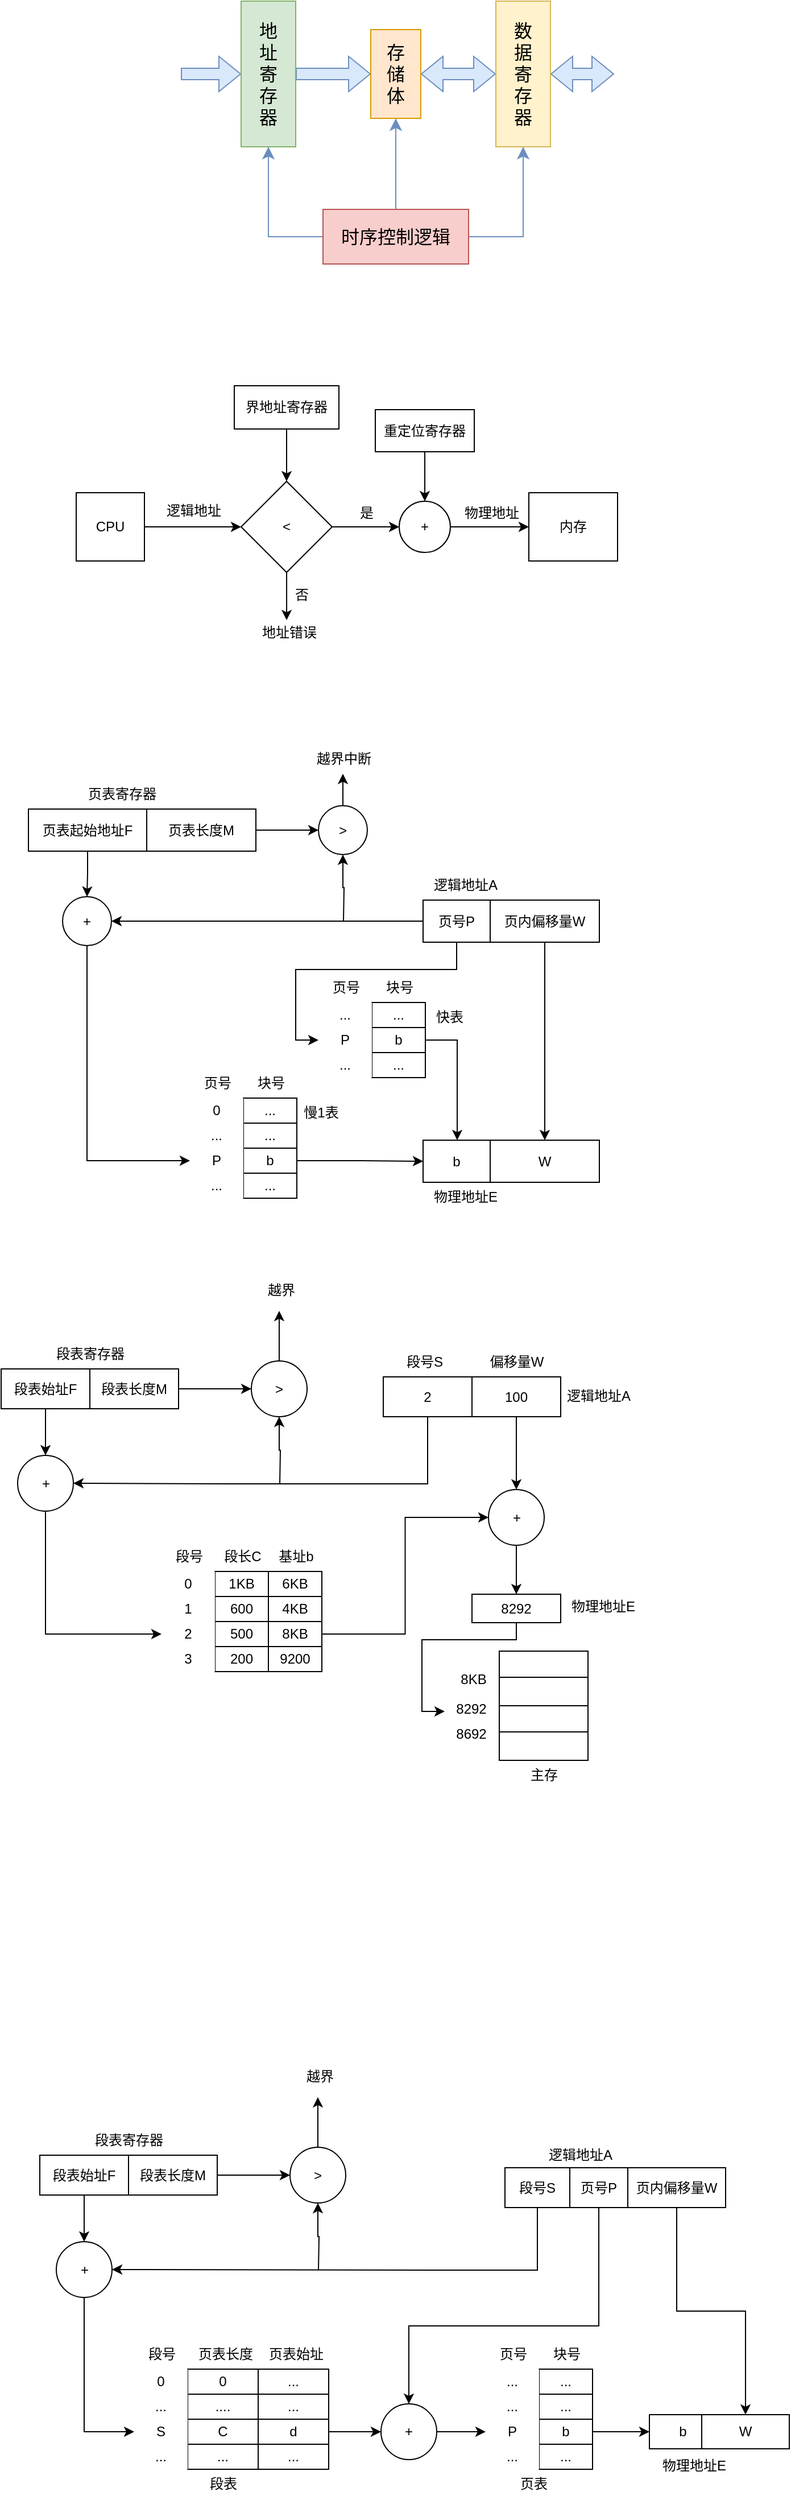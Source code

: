 <mxfile version="20.8.22" type="github">
  <diagram name="Page-1" id="_SWuK8s0p5_UGVfFd3VV">
    <mxGraphModel dx="2177" dy="1195" grid="0" gridSize="10" guides="1" tooltips="1" connect="1" arrows="1" fold="1" page="0" pageScale="1" pageWidth="850" pageHeight="1100" math="0" shadow="0">
      <root>
        <mxCell id="0" />
        <mxCell id="1" parent="0" />
        <mxCell id="7C2moZ2AQRQRGgK9pVOp-9" style="edgeStyle=none;curved=1;rounded=0;orthogonalLoop=1;jettySize=auto;html=1;entryX=0;entryY=0.5;entryDx=0;entryDy=0;fontSize=12;shape=flexArrow;fillColor=#dae8fc;strokeColor=#6c8ebf;" parent="1" source="7C2moZ2AQRQRGgK9pVOp-1" target="7C2moZ2AQRQRGgK9pVOp-2" edge="1">
          <mxGeometry relative="1" as="geometry" />
        </mxCell>
        <mxCell id="7C2moZ2AQRQRGgK9pVOp-12" style="edgeStyle=none;curved=1;rounded=0;orthogonalLoop=1;jettySize=auto;html=1;fontSize=12;startArrow=classic;startFill=1;endArrow=none;endFill=0;shape=flexArrow;fillColor=#dae8fc;strokeColor=#6c8ebf;" parent="1" source="7C2moZ2AQRQRGgK9pVOp-1" edge="1">
          <mxGeometry relative="1" as="geometry">
            <mxPoint x="-360" y="-297" as="targetPoint" />
          </mxGeometry>
        </mxCell>
        <mxCell id="7C2moZ2AQRQRGgK9pVOp-1" value="地&lt;br&gt;址&lt;br&gt;寄&lt;br&gt;存&lt;br&gt;器" style="rounded=0;whiteSpace=wrap;html=1;fontSize=16;labelPosition=center;verticalLabelPosition=middle;align=center;verticalAlign=middle;horizontal=1;fillColor=#d5e8d4;strokeColor=#82b366;" parent="1" vertex="1">
          <mxGeometry x="-307" y="-361" width="48" height="128" as="geometry" />
        </mxCell>
        <mxCell id="7C2moZ2AQRQRGgK9pVOp-10" style="edgeStyle=none;curved=1;rounded=0;orthogonalLoop=1;jettySize=auto;html=1;entryX=0;entryY=0.5;entryDx=0;entryDy=0;fontSize=12;shape=flexArrow;startArrow=block;fillColor=#dae8fc;strokeColor=#6c8ebf;" parent="1" source="7C2moZ2AQRQRGgK9pVOp-2" target="7C2moZ2AQRQRGgK9pVOp-4" edge="1">
          <mxGeometry relative="1" as="geometry" />
        </mxCell>
        <mxCell id="7C2moZ2AQRQRGgK9pVOp-2" value="存&lt;br&gt;储&lt;br&gt;体" style="whiteSpace=wrap;html=1;fontSize=16;fillColor=#ffe6cc;strokeColor=#d79b00;" parent="1" vertex="1">
          <mxGeometry x="-193" y="-336" width="44" height="78" as="geometry" />
        </mxCell>
        <mxCell id="7C2moZ2AQRQRGgK9pVOp-11" style="edgeStyle=none;curved=1;rounded=0;orthogonalLoop=1;jettySize=auto;html=1;fontSize=12;shape=flexArrow;startArrow=block;fillColor=#dae8fc;strokeColor=#6c8ebf;" parent="1" source="7C2moZ2AQRQRGgK9pVOp-4" edge="1">
          <mxGeometry relative="1" as="geometry">
            <mxPoint x="21" y="-297" as="targetPoint" />
          </mxGeometry>
        </mxCell>
        <mxCell id="7C2moZ2AQRQRGgK9pVOp-4" value="数&lt;br&gt;据&lt;br&gt;寄&lt;br&gt;存&lt;br&gt;器" style="rounded=0;whiteSpace=wrap;html=1;fontSize=16;labelPosition=center;verticalLabelPosition=middle;align=center;verticalAlign=middle;horizontal=1;fillColor=#fff2cc;strokeColor=#d6b656;" parent="1" vertex="1">
          <mxGeometry x="-83" y="-361" width="48" height="128" as="geometry" />
        </mxCell>
        <mxCell id="7C2moZ2AQRQRGgK9pVOp-6" style="edgeStyle=none;curved=1;rounded=0;orthogonalLoop=1;jettySize=auto;html=1;entryX=0.5;entryY=1;entryDx=0;entryDy=0;fontSize=12;startSize=8;endSize=8;fillColor=#dae8fc;strokeColor=#6c8ebf;" parent="1" source="7C2moZ2AQRQRGgK9pVOp-5" target="7C2moZ2AQRQRGgK9pVOp-2" edge="1">
          <mxGeometry relative="1" as="geometry" />
        </mxCell>
        <mxCell id="7C2moZ2AQRQRGgK9pVOp-7" style="edgeStyle=orthogonalEdgeStyle;rounded=0;orthogonalLoop=1;jettySize=auto;html=1;entryX=0.5;entryY=1;entryDx=0;entryDy=0;fontSize=12;startSize=8;endSize=8;fillColor=#dae8fc;strokeColor=#6c8ebf;" parent="1" source="7C2moZ2AQRQRGgK9pVOp-5" target="7C2moZ2AQRQRGgK9pVOp-1" edge="1">
          <mxGeometry relative="1" as="geometry" />
        </mxCell>
        <mxCell id="7C2moZ2AQRQRGgK9pVOp-8" style="edgeStyle=orthogonalEdgeStyle;rounded=0;orthogonalLoop=1;jettySize=auto;html=1;entryX=0.5;entryY=1;entryDx=0;entryDy=0;fontSize=12;startSize=8;endSize=8;fillColor=#dae8fc;strokeColor=#6c8ebf;" parent="1" source="7C2moZ2AQRQRGgK9pVOp-5" target="7C2moZ2AQRQRGgK9pVOp-4" edge="1">
          <mxGeometry relative="1" as="geometry" />
        </mxCell>
        <mxCell id="7C2moZ2AQRQRGgK9pVOp-5" value="时序控制逻辑" style="rounded=0;whiteSpace=wrap;html=1;fontSize=16;labelPosition=center;verticalLabelPosition=middle;align=center;verticalAlign=middle;horizontal=1;direction=south;fillColor=#f8cecc;strokeColor=#b85450;" parent="1" vertex="1">
          <mxGeometry x="-235" y="-178" width="128" height="48" as="geometry" />
        </mxCell>
        <mxCell id="0IixsMasFr1ZADonXlOX-12" style="edgeStyle=orthogonalEdgeStyle;rounded=0;orthogonalLoop=1;jettySize=auto;html=1;entryX=0;entryY=0.5;entryDx=0;entryDy=0;" parent="1" source="0IixsMasFr1ZADonXlOX-1" target="0IixsMasFr1ZADonXlOX-2" edge="1">
          <mxGeometry relative="1" as="geometry" />
        </mxCell>
        <mxCell id="0IixsMasFr1ZADonXlOX-1" value="CPU" style="rounded=0;whiteSpace=wrap;html=1;" parent="1" vertex="1">
          <mxGeometry x="-452" y="71" width="60" height="60" as="geometry" />
        </mxCell>
        <mxCell id="0IixsMasFr1ZADonXlOX-13" style="edgeStyle=orthogonalEdgeStyle;rounded=0;orthogonalLoop=1;jettySize=auto;html=1;entryX=0;entryY=0.5;entryDx=0;entryDy=0;" parent="1" source="0IixsMasFr1ZADonXlOX-2" target="0IixsMasFr1ZADonXlOX-3" edge="1">
          <mxGeometry relative="1" as="geometry" />
        </mxCell>
        <mxCell id="0IixsMasFr1ZADonXlOX-16" style="edgeStyle=orthogonalEdgeStyle;rounded=0;orthogonalLoop=1;jettySize=auto;html=1;entryX=0.47;entryY=0.077;entryDx=0;entryDy=0;entryPerimeter=0;" parent="1" source="0IixsMasFr1ZADonXlOX-2" target="0IixsMasFr1ZADonXlOX-11" edge="1">
          <mxGeometry relative="1" as="geometry" />
        </mxCell>
        <mxCell id="0IixsMasFr1ZADonXlOX-2" value="&amp;lt;" style="rhombus;whiteSpace=wrap;html=1;" parent="1" vertex="1">
          <mxGeometry x="-307" y="61" width="80" height="80" as="geometry" />
        </mxCell>
        <mxCell id="0IixsMasFr1ZADonXlOX-15" style="edgeStyle=orthogonalEdgeStyle;rounded=0;orthogonalLoop=1;jettySize=auto;html=1;" parent="1" source="0IixsMasFr1ZADonXlOX-3" target="0IixsMasFr1ZADonXlOX-4" edge="1">
          <mxGeometry relative="1" as="geometry" />
        </mxCell>
        <mxCell id="0IixsMasFr1ZADonXlOX-3" value="+" style="ellipse;whiteSpace=wrap;html=1;aspect=fixed;" parent="1" vertex="1">
          <mxGeometry x="-168" y="78.5" width="45" height="45" as="geometry" />
        </mxCell>
        <mxCell id="0IixsMasFr1ZADonXlOX-4" value="内存" style="rounded=0;whiteSpace=wrap;html=1;" parent="1" vertex="1">
          <mxGeometry x="-54" y="71" width="78" height="60" as="geometry" />
        </mxCell>
        <mxCell id="0IixsMasFr1ZADonXlOX-17" style="edgeStyle=orthogonalEdgeStyle;rounded=0;orthogonalLoop=1;jettySize=auto;html=1;entryX=0.5;entryY=0;entryDx=0;entryDy=0;" parent="1" source="0IixsMasFr1ZADonXlOX-5" target="0IixsMasFr1ZADonXlOX-2" edge="1">
          <mxGeometry relative="1" as="geometry" />
        </mxCell>
        <mxCell id="0IixsMasFr1ZADonXlOX-5" value="界地址寄存器" style="rounded=0;whiteSpace=wrap;html=1;" parent="1" vertex="1">
          <mxGeometry x="-313" y="-23" width="92" height="38" as="geometry" />
        </mxCell>
        <mxCell id="0IixsMasFr1ZADonXlOX-18" style="edgeStyle=orthogonalEdgeStyle;rounded=0;orthogonalLoop=1;jettySize=auto;html=1;entryX=0.5;entryY=0;entryDx=0;entryDy=0;" parent="1" source="0IixsMasFr1ZADonXlOX-6" target="0IixsMasFr1ZADonXlOX-3" edge="1">
          <mxGeometry relative="1" as="geometry" />
        </mxCell>
        <mxCell id="0IixsMasFr1ZADonXlOX-6" value="重定位寄存器" style="rounded=0;whiteSpace=wrap;html=1;" parent="1" vertex="1">
          <mxGeometry x="-189" y="-2" width="87" height="37" as="geometry" />
        </mxCell>
        <mxCell id="0IixsMasFr1ZADonXlOX-7" value="逻辑地址" style="text;html=1;align=center;verticalAlign=middle;resizable=0;points=[];autosize=1;strokeColor=none;fillColor=none;" parent="1" vertex="1">
          <mxGeometry x="-382" y="74" width="66" height="26" as="geometry" />
        </mxCell>
        <mxCell id="0IixsMasFr1ZADonXlOX-8" value="是" style="text;html=1;align=center;verticalAlign=middle;resizable=0;points=[];autosize=1;strokeColor=none;fillColor=none;" parent="1" vertex="1">
          <mxGeometry x="-212" y="76" width="30" height="26" as="geometry" />
        </mxCell>
        <mxCell id="0IixsMasFr1ZADonXlOX-9" value="物理地址" style="text;html=1;align=center;verticalAlign=middle;resizable=0;points=[];autosize=1;strokeColor=none;fillColor=none;" parent="1" vertex="1">
          <mxGeometry x="-120" y="76" width="66" height="26" as="geometry" />
        </mxCell>
        <mxCell id="0IixsMasFr1ZADonXlOX-10" value="否" style="text;html=1;align=center;verticalAlign=middle;resizable=0;points=[];autosize=1;strokeColor=none;fillColor=none;" parent="1" vertex="1">
          <mxGeometry x="-269" y="148" width="30" height="26" as="geometry" />
        </mxCell>
        <mxCell id="0IixsMasFr1ZADonXlOX-11" value="地址错误" style="text;html=1;align=center;verticalAlign=middle;resizable=0;points=[];autosize=1;strokeColor=none;fillColor=none;" parent="1" vertex="1">
          <mxGeometry x="-298" y="181" width="66" height="26" as="geometry" />
        </mxCell>
        <mxCell id="nhpWWC0AXzQ9nDcgwidZ-31" style="edgeStyle=orthogonalEdgeStyle;rounded=0;orthogonalLoop=1;jettySize=auto;html=1;entryX=1;entryY=0.5;entryDx=0;entryDy=0;" parent="1" source="nhpWWC0AXzQ9nDcgwidZ-1" target="nhpWWC0AXzQ9nDcgwidZ-29" edge="1">
          <mxGeometry relative="1" as="geometry" />
        </mxCell>
        <mxCell id="nhpWWC0AXzQ9nDcgwidZ-53" style="edgeStyle=orthogonalEdgeStyle;rounded=0;orthogonalLoop=1;jettySize=auto;html=1;entryX=0;entryY=0.5;entryDx=0;entryDy=0;startArrow=none;startFill=0;endArrow=classic;endFill=1;" parent="1" source="nhpWWC0AXzQ9nDcgwidZ-1" target="nhpWWC0AXzQ9nDcgwidZ-47" edge="1">
          <mxGeometry relative="1" as="geometry">
            <Array as="points">
              <mxPoint x="-117" y="490" />
              <mxPoint x="-259" y="490" />
              <mxPoint x="-259" y="552" />
            </Array>
          </mxGeometry>
        </mxCell>
        <mxCell id="nhpWWC0AXzQ9nDcgwidZ-1" value="页号P" style="rounded=0;whiteSpace=wrap;html=1;" parent="1" vertex="1">
          <mxGeometry x="-147" y="429" width="59" height="37" as="geometry" />
        </mxCell>
        <mxCell id="nhpWWC0AXzQ9nDcgwidZ-13" style="edgeStyle=orthogonalEdgeStyle;rounded=0;orthogonalLoop=1;jettySize=auto;html=1;" parent="1" source="nhpWWC0AXzQ9nDcgwidZ-2" target="nhpWWC0AXzQ9nDcgwidZ-11" edge="1">
          <mxGeometry relative="1" as="geometry" />
        </mxCell>
        <mxCell id="nhpWWC0AXzQ9nDcgwidZ-2" value="页内偏移量W" style="rounded=0;whiteSpace=wrap;html=1;" parent="1" vertex="1">
          <mxGeometry x="-88" y="429" width="96" height="37" as="geometry" />
        </mxCell>
        <mxCell id="nhpWWC0AXzQ9nDcgwidZ-3" value="逻辑地址A" style="text;html=1;align=center;verticalAlign=middle;resizable=0;points=[];autosize=1;strokeColor=none;fillColor=none;" parent="1" vertex="1">
          <mxGeometry x="-147" y="403" width="74" height="26" as="geometry" />
        </mxCell>
        <mxCell id="nhpWWC0AXzQ9nDcgwidZ-10" value="b" style="rounded=0;whiteSpace=wrap;html=1;" parent="1" vertex="1">
          <mxGeometry x="-147" y="640" width="59" height="37" as="geometry" />
        </mxCell>
        <mxCell id="nhpWWC0AXzQ9nDcgwidZ-11" value="W" style="rounded=0;whiteSpace=wrap;html=1;" parent="1" vertex="1">
          <mxGeometry x="-88" y="640" width="96" height="37" as="geometry" />
        </mxCell>
        <mxCell id="nhpWWC0AXzQ9nDcgwidZ-12" value="物理地址E" style="text;html=1;align=center;verticalAlign=middle;resizable=0;points=[];autosize=1;strokeColor=none;fillColor=none;" parent="1" vertex="1">
          <mxGeometry x="-147" y="677" width="74" height="26" as="geometry" />
        </mxCell>
        <mxCell id="nhpWWC0AXzQ9nDcgwidZ-26" value="" style="group" parent="1" vertex="1" connectable="0">
          <mxGeometry x="-352" y="577" width="136" height="114" as="geometry" />
        </mxCell>
        <mxCell id="nhpWWC0AXzQ9nDcgwidZ-14" value="..." style="whiteSpace=wrap;html=1;" parent="nhpWWC0AXzQ9nDcgwidZ-26" vertex="1">
          <mxGeometry x="47" y="26" width="47" height="22" as="geometry" />
        </mxCell>
        <mxCell id="nhpWWC0AXzQ9nDcgwidZ-15" value="..." style="whiteSpace=wrap;html=1;" parent="nhpWWC0AXzQ9nDcgwidZ-26" vertex="1">
          <mxGeometry x="47" y="48" width="47" height="22" as="geometry" />
        </mxCell>
        <mxCell id="nhpWWC0AXzQ9nDcgwidZ-16" value="b&lt;br&gt;" style="whiteSpace=wrap;html=1;" parent="nhpWWC0AXzQ9nDcgwidZ-26" vertex="1">
          <mxGeometry x="47" y="70" width="47" height="22" as="geometry" />
        </mxCell>
        <mxCell id="nhpWWC0AXzQ9nDcgwidZ-17" value="..." style="whiteSpace=wrap;html=1;" parent="nhpWWC0AXzQ9nDcgwidZ-26" vertex="1">
          <mxGeometry x="47" y="92" width="47" height="22" as="geometry" />
        </mxCell>
        <mxCell id="nhpWWC0AXzQ9nDcgwidZ-18" value="0" style="whiteSpace=wrap;html=1;fillColor=default;strokeColor=none;" parent="nhpWWC0AXzQ9nDcgwidZ-26" vertex="1">
          <mxGeometry y="26" width="47" height="22" as="geometry" />
        </mxCell>
        <mxCell id="nhpWWC0AXzQ9nDcgwidZ-19" value="..." style="whiteSpace=wrap;html=1;fillColor=default;strokeColor=none;" parent="nhpWWC0AXzQ9nDcgwidZ-26" vertex="1">
          <mxGeometry y="48" width="47" height="22" as="geometry" />
        </mxCell>
        <mxCell id="nhpWWC0AXzQ9nDcgwidZ-20" value="P&lt;br&gt;" style="whiteSpace=wrap;html=1;fillColor=default;strokeColor=none;" parent="nhpWWC0AXzQ9nDcgwidZ-26" vertex="1">
          <mxGeometry y="70" width="47" height="22" as="geometry" />
        </mxCell>
        <mxCell id="nhpWWC0AXzQ9nDcgwidZ-21" value="..." style="whiteSpace=wrap;html=1;fillColor=default;strokeColor=none;" parent="nhpWWC0AXzQ9nDcgwidZ-26" vertex="1">
          <mxGeometry y="92" width="47" height="22" as="geometry" />
        </mxCell>
        <mxCell id="nhpWWC0AXzQ9nDcgwidZ-22" value="页号" style="text;html=1;align=center;verticalAlign=middle;resizable=0;points=[];autosize=1;strokeColor=none;fillColor=none;" parent="nhpWWC0AXzQ9nDcgwidZ-26" vertex="1">
          <mxGeometry x="2.5" width="42" height="26" as="geometry" />
        </mxCell>
        <mxCell id="nhpWWC0AXzQ9nDcgwidZ-23" value="块号" style="text;html=1;align=center;verticalAlign=middle;resizable=0;points=[];autosize=1;strokeColor=none;fillColor=none;" parent="nhpWWC0AXzQ9nDcgwidZ-26" vertex="1">
          <mxGeometry x="49.5" width="42" height="26" as="geometry" />
        </mxCell>
        <mxCell id="nhpWWC0AXzQ9nDcgwidZ-24" value="慢1表" style="text;html=1;align=center;verticalAlign=middle;resizable=0;points=[];autosize=1;strokeColor=none;fillColor=none;" parent="nhpWWC0AXzQ9nDcgwidZ-26" vertex="1">
          <mxGeometry x="94" y="26" width="42" height="26" as="geometry" />
        </mxCell>
        <mxCell id="nhpWWC0AXzQ9nDcgwidZ-27" style="edgeStyle=orthogonalEdgeStyle;rounded=0;orthogonalLoop=1;jettySize=auto;html=1;entryX=0;entryY=0.5;entryDx=0;entryDy=0;" parent="1" source="nhpWWC0AXzQ9nDcgwidZ-16" target="nhpWWC0AXzQ9nDcgwidZ-10" edge="1">
          <mxGeometry relative="1" as="geometry" />
        </mxCell>
        <mxCell id="nhpWWC0AXzQ9nDcgwidZ-36" style="edgeStyle=orthogonalEdgeStyle;rounded=0;orthogonalLoop=1;jettySize=auto;html=1;entryX=0;entryY=0.5;entryDx=0;entryDy=0;" parent="1" source="nhpWWC0AXzQ9nDcgwidZ-29" target="nhpWWC0AXzQ9nDcgwidZ-20" edge="1">
          <mxGeometry relative="1" as="geometry">
            <Array as="points">
              <mxPoint x="-442" y="658" />
            </Array>
          </mxGeometry>
        </mxCell>
        <mxCell id="nhpWWC0AXzQ9nDcgwidZ-29" value="+" style="ellipse;whiteSpace=wrap;html=1;aspect=fixed;fillColor=default;" parent="1" vertex="1">
          <mxGeometry x="-464" y="426" width="43" height="43" as="geometry" />
        </mxCell>
        <mxCell id="nhpWWC0AXzQ9nDcgwidZ-38" style="edgeStyle=orthogonalEdgeStyle;rounded=0;orthogonalLoop=1;jettySize=auto;html=1;" parent="1" source="nhpWWC0AXzQ9nDcgwidZ-30" target="nhpWWC0AXzQ9nDcgwidZ-37" edge="1">
          <mxGeometry relative="1" as="geometry" />
        </mxCell>
        <mxCell id="nhpWWC0AXzQ9nDcgwidZ-39" style="edgeStyle=orthogonalEdgeStyle;rounded=0;orthogonalLoop=1;jettySize=auto;html=1;startArrow=classic;startFill=1;endArrow=none;endFill=0;" parent="1" source="nhpWWC0AXzQ9nDcgwidZ-30" edge="1">
          <mxGeometry relative="1" as="geometry">
            <mxPoint x="-217" y="447" as="targetPoint" />
          </mxGeometry>
        </mxCell>
        <mxCell id="nhpWWC0AXzQ9nDcgwidZ-30" value="&amp;gt;" style="ellipse;whiteSpace=wrap;html=1;aspect=fixed;fillColor=default;" parent="1" vertex="1">
          <mxGeometry x="-239" y="346" width="43" height="43" as="geometry" />
        </mxCell>
        <mxCell id="nhpWWC0AXzQ9nDcgwidZ-32" value="" style="group" parent="1" vertex="1" connectable="0">
          <mxGeometry x="-494" y="323" width="200" height="63" as="geometry" />
        </mxCell>
        <mxCell id="nhpWWC0AXzQ9nDcgwidZ-7" value="页表起始地址F" style="rounded=0;whiteSpace=wrap;html=1;" parent="nhpWWC0AXzQ9nDcgwidZ-32" vertex="1">
          <mxGeometry y="26" width="104" height="37" as="geometry" />
        </mxCell>
        <mxCell id="nhpWWC0AXzQ9nDcgwidZ-8" value="页表长度M" style="rounded=0;whiteSpace=wrap;html=1;" parent="nhpWWC0AXzQ9nDcgwidZ-32" vertex="1">
          <mxGeometry x="104" y="26" width="96" height="37" as="geometry" />
        </mxCell>
        <mxCell id="nhpWWC0AXzQ9nDcgwidZ-9" value="页表寄存器" style="text;html=1;align=center;verticalAlign=middle;resizable=0;points=[];autosize=1;strokeColor=none;fillColor=none;" parent="nhpWWC0AXzQ9nDcgwidZ-32" vertex="1">
          <mxGeometry x="43" width="78" height="26" as="geometry" />
        </mxCell>
        <mxCell id="nhpWWC0AXzQ9nDcgwidZ-33" style="edgeStyle=orthogonalEdgeStyle;rounded=0;orthogonalLoop=1;jettySize=auto;html=1;entryX=0.5;entryY=0;entryDx=0;entryDy=0;" parent="1" source="nhpWWC0AXzQ9nDcgwidZ-7" target="nhpWWC0AXzQ9nDcgwidZ-29" edge="1">
          <mxGeometry relative="1" as="geometry" />
        </mxCell>
        <mxCell id="nhpWWC0AXzQ9nDcgwidZ-35" style="edgeStyle=orthogonalEdgeStyle;rounded=0;orthogonalLoop=1;jettySize=auto;html=1;entryX=0;entryY=0.5;entryDx=0;entryDy=0;" parent="1" source="nhpWWC0AXzQ9nDcgwidZ-8" target="nhpWWC0AXzQ9nDcgwidZ-30" edge="1">
          <mxGeometry relative="1" as="geometry" />
        </mxCell>
        <mxCell id="nhpWWC0AXzQ9nDcgwidZ-37" value="越界中断" style="text;html=1;align=center;verticalAlign=middle;resizable=0;points=[];autosize=1;strokeColor=none;fillColor=none;" parent="1" vertex="1">
          <mxGeometry x="-250.5" y="292" width="66" height="26" as="geometry" />
        </mxCell>
        <mxCell id="nhpWWC0AXzQ9nDcgwidZ-52" value="" style="group" parent="1" vertex="1" connectable="0">
          <mxGeometry x="-239" y="493" width="136" height="92" as="geometry" />
        </mxCell>
        <mxCell id="nhpWWC0AXzQ9nDcgwidZ-41" value="..." style="whiteSpace=wrap;html=1;container=0;" parent="nhpWWC0AXzQ9nDcgwidZ-52" vertex="1">
          <mxGeometry x="47" y="26" width="47" height="22" as="geometry" />
        </mxCell>
        <mxCell id="nhpWWC0AXzQ9nDcgwidZ-43" value="b&lt;br&gt;" style="whiteSpace=wrap;html=1;container=0;" parent="nhpWWC0AXzQ9nDcgwidZ-52" vertex="1">
          <mxGeometry x="47" y="48" width="47" height="22" as="geometry" />
        </mxCell>
        <mxCell id="nhpWWC0AXzQ9nDcgwidZ-44" value="..." style="whiteSpace=wrap;html=1;container=0;" parent="nhpWWC0AXzQ9nDcgwidZ-52" vertex="1">
          <mxGeometry x="47" y="70" width="47" height="22" as="geometry" />
        </mxCell>
        <mxCell id="nhpWWC0AXzQ9nDcgwidZ-45" value="..." style="whiteSpace=wrap;html=1;fillColor=default;strokeColor=none;container=0;" parent="nhpWWC0AXzQ9nDcgwidZ-52" vertex="1">
          <mxGeometry y="26" width="47" height="22" as="geometry" />
        </mxCell>
        <mxCell id="nhpWWC0AXzQ9nDcgwidZ-47" value="P&lt;br&gt;" style="whiteSpace=wrap;html=1;fillColor=default;strokeColor=none;container=0;" parent="nhpWWC0AXzQ9nDcgwidZ-52" vertex="1">
          <mxGeometry y="48" width="47" height="22" as="geometry" />
        </mxCell>
        <mxCell id="nhpWWC0AXzQ9nDcgwidZ-48" value="..." style="whiteSpace=wrap;html=1;fillColor=default;strokeColor=none;container=0;" parent="nhpWWC0AXzQ9nDcgwidZ-52" vertex="1">
          <mxGeometry y="70" width="47" height="22" as="geometry" />
        </mxCell>
        <mxCell id="nhpWWC0AXzQ9nDcgwidZ-49" value="页号" style="text;html=1;align=center;verticalAlign=middle;resizable=0;points=[];autosize=1;strokeColor=none;fillColor=none;container=0;" parent="nhpWWC0AXzQ9nDcgwidZ-52" vertex="1">
          <mxGeometry x="2.5" width="42" height="26" as="geometry" />
        </mxCell>
        <mxCell id="nhpWWC0AXzQ9nDcgwidZ-50" value="块号" style="text;html=1;align=center;verticalAlign=middle;resizable=0;points=[];autosize=1;strokeColor=none;fillColor=none;container=0;" parent="nhpWWC0AXzQ9nDcgwidZ-52" vertex="1">
          <mxGeometry x="49.5" width="42" height="26" as="geometry" />
        </mxCell>
        <mxCell id="nhpWWC0AXzQ9nDcgwidZ-51" value="快表" style="text;html=1;align=center;verticalAlign=middle;resizable=0;points=[];autosize=1;strokeColor=none;fillColor=none;container=0;" parent="nhpWWC0AXzQ9nDcgwidZ-52" vertex="1">
          <mxGeometry x="94" y="26" width="42" height="26" as="geometry" />
        </mxCell>
        <mxCell id="nhpWWC0AXzQ9nDcgwidZ-54" style="edgeStyle=orthogonalEdgeStyle;rounded=0;orthogonalLoop=1;jettySize=auto;html=1;startArrow=none;startFill=0;endArrow=classic;endFill=1;" parent="1" source="nhpWWC0AXzQ9nDcgwidZ-43" target="nhpWWC0AXzQ9nDcgwidZ-10" edge="1">
          <mxGeometry relative="1" as="geometry">
            <Array as="points">
              <mxPoint x="-117" y="552" />
            </Array>
          </mxGeometry>
        </mxCell>
        <mxCell id="mE4uBcqBU-cUphcx8Inu-60" style="edgeStyle=orthogonalEdgeStyle;rounded=0;orthogonalLoop=1;jettySize=auto;html=1;entryX=1;entryY=0.5;entryDx=0;entryDy=0;startArrow=none;startFill=0;endArrow=classic;endFill=1;" edge="1" parent="1" source="mE4uBcqBU-cUphcx8Inu-46" target="mE4uBcqBU-cUphcx8Inu-58">
          <mxGeometry relative="1" as="geometry">
            <Array as="points">
              <mxPoint x="-143" y="942" />
              <mxPoint x="-318" y="942" />
            </Array>
          </mxGeometry>
        </mxCell>
        <mxCell id="mE4uBcqBU-cUphcx8Inu-46" value="2" style="whiteSpace=wrap;html=1;fillColor=default;" vertex="1" parent="1">
          <mxGeometry x="-182" y="848" width="78" height="35" as="geometry" />
        </mxCell>
        <mxCell id="mE4uBcqBU-cUphcx8Inu-80" style="edgeStyle=orthogonalEdgeStyle;rounded=0;orthogonalLoop=1;jettySize=auto;html=1;entryX=0.5;entryY=0;entryDx=0;entryDy=0;startArrow=none;startFill=0;endArrow=classic;endFill=1;" edge="1" parent="1" source="mE4uBcqBU-cUphcx8Inu-48" target="mE4uBcqBU-cUphcx8Inu-79">
          <mxGeometry relative="1" as="geometry" />
        </mxCell>
        <mxCell id="mE4uBcqBU-cUphcx8Inu-48" value="100" style="whiteSpace=wrap;html=1;fillColor=default;" vertex="1" parent="1">
          <mxGeometry x="-104" y="848" width="78" height="35" as="geometry" />
        </mxCell>
        <mxCell id="mE4uBcqBU-cUphcx8Inu-49" value="段号S" style="text;html=1;align=center;verticalAlign=middle;resizable=0;points=[];autosize=1;strokeColor=none;fillColor=none;" vertex="1" parent="1">
          <mxGeometry x="-171" y="822" width="50" height="26" as="geometry" />
        </mxCell>
        <mxCell id="mE4uBcqBU-cUphcx8Inu-50" value="偏移量W" style="text;html=1;align=center;verticalAlign=middle;resizable=0;points=[];autosize=1;strokeColor=none;fillColor=none;" vertex="1" parent="1">
          <mxGeometry x="-97.5" y="822" width="65" height="26" as="geometry" />
        </mxCell>
        <mxCell id="mE4uBcqBU-cUphcx8Inu-51" value="逻辑地址A" style="text;html=1;align=center;verticalAlign=middle;resizable=0;points=[];autosize=1;strokeColor=none;fillColor=none;" vertex="1" parent="1">
          <mxGeometry x="-30" y="852" width="74" height="26" as="geometry" />
        </mxCell>
        <mxCell id="mE4uBcqBU-cUphcx8Inu-57" style="edgeStyle=orthogonalEdgeStyle;rounded=0;orthogonalLoop=1;jettySize=auto;html=1;entryX=0.476;entryY=1.192;entryDx=0;entryDy=0;entryPerimeter=0;startArrow=none;startFill=0;endArrow=classic;endFill=1;" edge="1" parent="1" source="mE4uBcqBU-cUphcx8Inu-52" target="mE4uBcqBU-cUphcx8Inu-53">
          <mxGeometry relative="1" as="geometry" />
        </mxCell>
        <mxCell id="mE4uBcqBU-cUphcx8Inu-94" style="edgeStyle=orthogonalEdgeStyle;rounded=0;orthogonalLoop=1;jettySize=auto;html=1;startArrow=classic;startFill=1;endArrow=none;endFill=0;" edge="1" parent="1" source="mE4uBcqBU-cUphcx8Inu-52">
          <mxGeometry relative="1" as="geometry">
            <mxPoint x="-273" y="942" as="targetPoint" />
          </mxGeometry>
        </mxCell>
        <mxCell id="mE4uBcqBU-cUphcx8Inu-52" value="&amp;gt;" style="ellipse;whiteSpace=wrap;html=1;aspect=fixed;fillColor=default;" vertex="1" parent="1">
          <mxGeometry x="-298" y="834" width="49" height="49" as="geometry" />
        </mxCell>
        <mxCell id="mE4uBcqBU-cUphcx8Inu-53" value="越界" style="text;html=1;align=center;verticalAlign=middle;resizable=0;points=[];autosize=1;strokeColor=none;fillColor=none;" vertex="1" parent="1">
          <mxGeometry x="-293.5" y="759" width="42" height="26" as="geometry" />
        </mxCell>
        <mxCell id="mE4uBcqBU-cUphcx8Inu-59" style="edgeStyle=orthogonalEdgeStyle;rounded=0;orthogonalLoop=1;jettySize=auto;html=1;entryX=0.5;entryY=0;entryDx=0;entryDy=0;entryPerimeter=0;startArrow=none;startFill=0;endArrow=classic;endFill=1;" edge="1" parent="1" source="mE4uBcqBU-cUphcx8Inu-54" target="mE4uBcqBU-cUphcx8Inu-58">
          <mxGeometry relative="1" as="geometry" />
        </mxCell>
        <mxCell id="mE4uBcqBU-cUphcx8Inu-54" value="段表始址F" style="whiteSpace=wrap;html=1;fillColor=default;" vertex="1" parent="1">
          <mxGeometry x="-518" y="841" width="78" height="35" as="geometry" />
        </mxCell>
        <mxCell id="mE4uBcqBU-cUphcx8Inu-56" style="edgeStyle=orthogonalEdgeStyle;rounded=0;orthogonalLoop=1;jettySize=auto;html=1;entryX=0;entryY=0.5;entryDx=0;entryDy=0;startArrow=none;startFill=0;endArrow=classic;endFill=1;" edge="1" parent="1" source="mE4uBcqBU-cUphcx8Inu-55" target="mE4uBcqBU-cUphcx8Inu-52">
          <mxGeometry relative="1" as="geometry" />
        </mxCell>
        <mxCell id="mE4uBcqBU-cUphcx8Inu-55" value="段表长度M" style="whiteSpace=wrap;html=1;fillColor=default;" vertex="1" parent="1">
          <mxGeometry x="-440" y="841" width="78" height="35" as="geometry" />
        </mxCell>
        <mxCell id="mE4uBcqBU-cUphcx8Inu-77" style="edgeStyle=orthogonalEdgeStyle;rounded=0;orthogonalLoop=1;jettySize=auto;html=1;entryX=0;entryY=0.5;entryDx=0;entryDy=0;startArrow=none;startFill=0;endArrow=classic;endFill=1;" edge="1" parent="1" source="mE4uBcqBU-cUphcx8Inu-58" target="mE4uBcqBU-cUphcx8Inu-74">
          <mxGeometry relative="1" as="geometry">
            <Array as="points">
              <mxPoint x="-479" y="1074" />
            </Array>
          </mxGeometry>
        </mxCell>
        <mxCell id="mE4uBcqBU-cUphcx8Inu-58" value="+" style="ellipse;whiteSpace=wrap;html=1;aspect=fixed;fillColor=default;" vertex="1" parent="1">
          <mxGeometry x="-503.5" y="917" width="49" height="49" as="geometry" />
        </mxCell>
        <mxCell id="mE4uBcqBU-cUphcx8Inu-61" value="段表寄存器" style="text;html=1;align=center;verticalAlign=middle;resizable=0;points=[];autosize=1;strokeColor=none;fillColor=none;" vertex="1" parent="1">
          <mxGeometry x="-479" y="815" width="78" height="26" as="geometry" />
        </mxCell>
        <mxCell id="mE4uBcqBU-cUphcx8Inu-78" value="" style="group" vertex="1" connectable="0" parent="1">
          <mxGeometry x="-377" y="993" width="142.5" height="114" as="geometry" />
        </mxCell>
        <mxCell id="mE4uBcqBU-cUphcx8Inu-62" value="6KB" style="whiteSpace=wrap;html=1;" vertex="1" parent="mE4uBcqBU-cUphcx8Inu-78">
          <mxGeometry x="94" y="26" width="47" height="22" as="geometry" />
        </mxCell>
        <mxCell id="mE4uBcqBU-cUphcx8Inu-63" value="4KB" style="whiteSpace=wrap;html=1;" vertex="1" parent="mE4uBcqBU-cUphcx8Inu-78">
          <mxGeometry x="94" y="48" width="47" height="22" as="geometry" />
        </mxCell>
        <mxCell id="mE4uBcqBU-cUphcx8Inu-64" value="8KB" style="whiteSpace=wrap;html=1;" vertex="1" parent="mE4uBcqBU-cUphcx8Inu-78">
          <mxGeometry x="94" y="70" width="47" height="22" as="geometry" />
        </mxCell>
        <mxCell id="mE4uBcqBU-cUphcx8Inu-65" value="9200" style="whiteSpace=wrap;html=1;" vertex="1" parent="mE4uBcqBU-cUphcx8Inu-78">
          <mxGeometry x="94" y="92" width="47" height="22" as="geometry" />
        </mxCell>
        <mxCell id="mE4uBcqBU-cUphcx8Inu-66" value="1KB" style="whiteSpace=wrap;html=1;fillColor=default;strokeColor=default;" vertex="1" parent="mE4uBcqBU-cUphcx8Inu-78">
          <mxGeometry x="47" y="26" width="47" height="22" as="geometry" />
        </mxCell>
        <mxCell id="mE4uBcqBU-cUphcx8Inu-67" value="600" style="whiteSpace=wrap;html=1;fillColor=default;strokeColor=default;" vertex="1" parent="mE4uBcqBU-cUphcx8Inu-78">
          <mxGeometry x="47" y="48" width="47" height="22" as="geometry" />
        </mxCell>
        <mxCell id="mE4uBcqBU-cUphcx8Inu-68" value="500" style="whiteSpace=wrap;html=1;fillColor=default;strokeColor=default;" vertex="1" parent="mE4uBcqBU-cUphcx8Inu-78">
          <mxGeometry x="47" y="70" width="47" height="22" as="geometry" />
        </mxCell>
        <mxCell id="mE4uBcqBU-cUphcx8Inu-69" value="200" style="whiteSpace=wrap;html=1;fillColor=default;strokeColor=default;" vertex="1" parent="mE4uBcqBU-cUphcx8Inu-78">
          <mxGeometry x="47" y="92" width="47" height="22" as="geometry" />
        </mxCell>
        <mxCell id="mE4uBcqBU-cUphcx8Inu-70" value="段长C" style="text;html=1;align=center;verticalAlign=middle;resizable=0;points=[];autosize=1;strokeColor=none;fillColor=none;" vertex="1" parent="mE4uBcqBU-cUphcx8Inu-78">
          <mxGeometry x="45.5" width="51" height="26" as="geometry" />
        </mxCell>
        <mxCell id="mE4uBcqBU-cUphcx8Inu-71" value="基址b" style="text;html=1;align=center;verticalAlign=middle;resizable=0;points=[];autosize=1;strokeColor=none;fillColor=none;" vertex="1" parent="mE4uBcqBU-cUphcx8Inu-78">
          <mxGeometry x="93.5" width="49" height="26" as="geometry" />
        </mxCell>
        <mxCell id="mE4uBcqBU-cUphcx8Inu-72" value="0" style="whiteSpace=wrap;html=1;fillColor=default;strokeColor=none;" vertex="1" parent="mE4uBcqBU-cUphcx8Inu-78">
          <mxGeometry y="26" width="47" height="22" as="geometry" />
        </mxCell>
        <mxCell id="mE4uBcqBU-cUphcx8Inu-73" value="1" style="whiteSpace=wrap;html=1;fillColor=default;strokeColor=none;" vertex="1" parent="mE4uBcqBU-cUphcx8Inu-78">
          <mxGeometry y="48" width="47" height="22" as="geometry" />
        </mxCell>
        <mxCell id="mE4uBcqBU-cUphcx8Inu-74" value="2" style="whiteSpace=wrap;html=1;fillColor=default;strokeColor=none;" vertex="1" parent="mE4uBcqBU-cUphcx8Inu-78">
          <mxGeometry y="70" width="47" height="22" as="geometry" />
        </mxCell>
        <mxCell id="mE4uBcqBU-cUphcx8Inu-75" value="3" style="whiteSpace=wrap;html=1;fillColor=default;strokeColor=none;" vertex="1" parent="mE4uBcqBU-cUphcx8Inu-78">
          <mxGeometry y="92" width="47" height="22" as="geometry" />
        </mxCell>
        <mxCell id="mE4uBcqBU-cUphcx8Inu-76" value="段号" style="text;html=1;align=center;verticalAlign=middle;resizable=0;points=[];autosize=1;strokeColor=none;fillColor=none;" vertex="1" parent="mE4uBcqBU-cUphcx8Inu-78">
          <mxGeometry x="2.5" width="42" height="26" as="geometry" />
        </mxCell>
        <mxCell id="mE4uBcqBU-cUphcx8Inu-83" style="edgeStyle=orthogonalEdgeStyle;rounded=0;orthogonalLoop=1;jettySize=auto;html=1;startArrow=none;startFill=0;endArrow=classic;endFill=1;" edge="1" parent="1" source="mE4uBcqBU-cUphcx8Inu-79" target="mE4uBcqBU-cUphcx8Inu-82">
          <mxGeometry relative="1" as="geometry" />
        </mxCell>
        <mxCell id="mE4uBcqBU-cUphcx8Inu-79" value="+" style="ellipse;whiteSpace=wrap;html=1;aspect=fixed;fillColor=default;" vertex="1" parent="1">
          <mxGeometry x="-89.5" y="947" width="49" height="49" as="geometry" />
        </mxCell>
        <mxCell id="mE4uBcqBU-cUphcx8Inu-81" style="edgeStyle=orthogonalEdgeStyle;rounded=0;orthogonalLoop=1;jettySize=auto;html=1;entryX=0;entryY=0.5;entryDx=0;entryDy=0;startArrow=none;startFill=0;endArrow=classic;endFill=1;" edge="1" parent="1" source="mE4uBcqBU-cUphcx8Inu-64" target="mE4uBcqBU-cUphcx8Inu-79">
          <mxGeometry relative="1" as="geometry" />
        </mxCell>
        <mxCell id="mE4uBcqBU-cUphcx8Inu-93" style="edgeStyle=orthogonalEdgeStyle;rounded=0;orthogonalLoop=1;jettySize=auto;html=1;entryX=0;entryY=0.577;entryDx=0;entryDy=0;entryPerimeter=0;startArrow=none;startFill=0;endArrow=classic;endFill=1;" edge="1" parent="1" source="mE4uBcqBU-cUphcx8Inu-82" target="mE4uBcqBU-cUphcx8Inu-90">
          <mxGeometry relative="1" as="geometry">
            <Array as="points">
              <mxPoint x="-65" y="1079" />
              <mxPoint x="-148" y="1079" />
              <mxPoint x="-148" y="1142" />
            </Array>
          </mxGeometry>
        </mxCell>
        <mxCell id="mE4uBcqBU-cUphcx8Inu-82" value="8292" style="whiteSpace=wrap;html=1;fillColor=default;" vertex="1" parent="1">
          <mxGeometry x="-104" y="1039" width="78" height="25" as="geometry" />
        </mxCell>
        <mxCell id="mE4uBcqBU-cUphcx8Inu-84" value="物理地址E" style="text;html=1;align=center;verticalAlign=middle;resizable=0;points=[];autosize=1;strokeColor=none;fillColor=none;" vertex="1" parent="1">
          <mxGeometry x="-26" y="1037" width="74" height="26" as="geometry" />
        </mxCell>
        <mxCell id="mE4uBcqBU-cUphcx8Inu-85" value="" style="whiteSpace=wrap;html=1;fillColor=default;" vertex="1" parent="1">
          <mxGeometry x="-80" y="1089" width="78" height="25" as="geometry" />
        </mxCell>
        <mxCell id="mE4uBcqBU-cUphcx8Inu-86" value="" style="whiteSpace=wrap;html=1;fillColor=default;" vertex="1" parent="1">
          <mxGeometry x="-80" y="1112" width="78" height="25" as="geometry" />
        </mxCell>
        <mxCell id="mE4uBcqBU-cUphcx8Inu-87" value="" style="whiteSpace=wrap;html=1;fillColor=default;" vertex="1" parent="1">
          <mxGeometry x="-80" y="1137" width="78" height="25" as="geometry" />
        </mxCell>
        <mxCell id="mE4uBcqBU-cUphcx8Inu-88" value="" style="whiteSpace=wrap;html=1;fillColor=default;" vertex="1" parent="1">
          <mxGeometry x="-80" y="1160" width="78" height="25" as="geometry" />
        </mxCell>
        <mxCell id="mE4uBcqBU-cUphcx8Inu-89" value="8KB" style="text;html=1;align=center;verticalAlign=middle;resizable=0;points=[];autosize=1;strokeColor=none;fillColor=none;" vertex="1" parent="1">
          <mxGeometry x="-124" y="1101" width="41" height="26" as="geometry" />
        </mxCell>
        <mxCell id="mE4uBcqBU-cUphcx8Inu-90" value="8292" style="text;html=1;align=center;verticalAlign=middle;resizable=0;points=[];autosize=1;strokeColor=none;fillColor=none;" vertex="1" parent="1">
          <mxGeometry x="-128" y="1127" width="45" height="26" as="geometry" />
        </mxCell>
        <mxCell id="mE4uBcqBU-cUphcx8Inu-91" value="8692" style="text;html=1;align=center;verticalAlign=middle;resizable=0;points=[];autosize=1;strokeColor=none;fillColor=none;" vertex="1" parent="1">
          <mxGeometry x="-128" y="1149" width="45" height="26" as="geometry" />
        </mxCell>
        <mxCell id="mE4uBcqBU-cUphcx8Inu-92" value="主存" style="text;html=1;align=center;verticalAlign=middle;resizable=0;points=[];autosize=1;strokeColor=none;fillColor=none;" vertex="1" parent="1">
          <mxGeometry x="-62" y="1185" width="42" height="26" as="geometry" />
        </mxCell>
        <mxCell id="mE4uBcqBU-cUphcx8Inu-95" style="edgeStyle=orthogonalEdgeStyle;rounded=0;orthogonalLoop=1;jettySize=auto;html=1;entryX=1;entryY=0.5;entryDx=0;entryDy=0;startArrow=none;startFill=0;endArrow=classic;endFill=1;" edge="1" parent="1" source="mE4uBcqBU-cUphcx8Inu-96" target="mE4uBcqBU-cUphcx8Inu-111">
          <mxGeometry relative="1" as="geometry">
            <Array as="points">
              <mxPoint x="-109" y="1633" />
              <mxPoint x="-284" y="1633" />
            </Array>
          </mxGeometry>
        </mxCell>
        <mxCell id="mE4uBcqBU-cUphcx8Inu-96" value="段号S" style="whiteSpace=wrap;html=1;fillColor=default;" vertex="1" parent="1">
          <mxGeometry x="-75" y="1543" width="57" height="35" as="geometry" />
        </mxCell>
        <mxCell id="mE4uBcqBU-cUphcx8Inu-153" style="edgeStyle=orthogonalEdgeStyle;rounded=0;orthogonalLoop=1;jettySize=auto;html=1;entryX=0.5;entryY=0;entryDx=0;entryDy=0;startArrow=none;startFill=0;endArrow=classic;endFill=1;" edge="1" parent="1" source="mE4uBcqBU-cUphcx8Inu-98" target="mE4uBcqBU-cUphcx8Inu-148">
          <mxGeometry relative="1" as="geometry">
            <Array as="points">
              <mxPoint x="-65" y="1682" />
              <mxPoint x="-157" y="1682" />
            </Array>
          </mxGeometry>
        </mxCell>
        <mxCell id="mE4uBcqBU-cUphcx8Inu-98" value="页号P" style="whiteSpace=wrap;html=1;fillColor=default;" vertex="1" parent="1">
          <mxGeometry x="-18" y="1543" width="51" height="35" as="geometry" />
        </mxCell>
        <mxCell id="mE4uBcqBU-cUphcx8Inu-101" value="逻辑地址A" style="text;html=1;align=center;verticalAlign=middle;resizable=0;points=[];autosize=1;strokeColor=none;fillColor=none;" vertex="1" parent="1">
          <mxGeometry x="-46" y="1519" width="74" height="26" as="geometry" />
        </mxCell>
        <mxCell id="mE4uBcqBU-cUphcx8Inu-102" style="edgeStyle=orthogonalEdgeStyle;rounded=0;orthogonalLoop=1;jettySize=auto;html=1;entryX=0.476;entryY=1.192;entryDx=0;entryDy=0;entryPerimeter=0;startArrow=none;startFill=0;endArrow=classic;endFill=1;" edge="1" parent="1" source="mE4uBcqBU-cUphcx8Inu-104" target="mE4uBcqBU-cUphcx8Inu-105">
          <mxGeometry relative="1" as="geometry" />
        </mxCell>
        <mxCell id="mE4uBcqBU-cUphcx8Inu-103" style="edgeStyle=orthogonalEdgeStyle;rounded=0;orthogonalLoop=1;jettySize=auto;html=1;startArrow=classic;startFill=1;endArrow=none;endFill=0;" edge="1" parent="1" source="mE4uBcqBU-cUphcx8Inu-104">
          <mxGeometry relative="1" as="geometry">
            <mxPoint x="-239" y="1633" as="targetPoint" />
          </mxGeometry>
        </mxCell>
        <mxCell id="mE4uBcqBU-cUphcx8Inu-104" value="&amp;gt;" style="ellipse;whiteSpace=wrap;html=1;aspect=fixed;fillColor=default;" vertex="1" parent="1">
          <mxGeometry x="-264" y="1525" width="49" height="49" as="geometry" />
        </mxCell>
        <mxCell id="mE4uBcqBU-cUphcx8Inu-105" value="越界" style="text;html=1;align=center;verticalAlign=middle;resizable=0;points=[];autosize=1;strokeColor=none;fillColor=none;" vertex="1" parent="1">
          <mxGeometry x="-259.5" y="1450" width="42" height="26" as="geometry" />
        </mxCell>
        <mxCell id="mE4uBcqBU-cUphcx8Inu-106" style="edgeStyle=orthogonalEdgeStyle;rounded=0;orthogonalLoop=1;jettySize=auto;html=1;entryX=0.5;entryY=0;entryDx=0;entryDy=0;entryPerimeter=0;startArrow=none;startFill=0;endArrow=classic;endFill=1;" edge="1" parent="1" source="mE4uBcqBU-cUphcx8Inu-107" target="mE4uBcqBU-cUphcx8Inu-111">
          <mxGeometry relative="1" as="geometry" />
        </mxCell>
        <mxCell id="mE4uBcqBU-cUphcx8Inu-107" value="段表始址F" style="whiteSpace=wrap;html=1;fillColor=default;" vertex="1" parent="1">
          <mxGeometry x="-484" y="1532" width="78" height="35" as="geometry" />
        </mxCell>
        <mxCell id="mE4uBcqBU-cUphcx8Inu-108" style="edgeStyle=orthogonalEdgeStyle;rounded=0;orthogonalLoop=1;jettySize=auto;html=1;entryX=0;entryY=0.5;entryDx=0;entryDy=0;startArrow=none;startFill=0;endArrow=classic;endFill=1;" edge="1" parent="1" source="mE4uBcqBU-cUphcx8Inu-109" target="mE4uBcqBU-cUphcx8Inu-104">
          <mxGeometry relative="1" as="geometry" />
        </mxCell>
        <mxCell id="mE4uBcqBU-cUphcx8Inu-109" value="段表长度M" style="whiteSpace=wrap;html=1;fillColor=default;" vertex="1" parent="1">
          <mxGeometry x="-406" y="1532" width="78" height="35" as="geometry" />
        </mxCell>
        <mxCell id="mE4uBcqBU-cUphcx8Inu-172" style="edgeStyle=orthogonalEdgeStyle;rounded=0;orthogonalLoop=1;jettySize=auto;html=1;entryX=0;entryY=0.5;entryDx=0;entryDy=0;startArrow=none;startFill=0;endArrow=classic;endFill=1;" edge="1" parent="1" source="mE4uBcqBU-cUphcx8Inu-111" target="mE4uBcqBU-cUphcx8Inu-126">
          <mxGeometry relative="1" as="geometry">
            <Array as="points">
              <mxPoint x="-445" y="1775" />
            </Array>
          </mxGeometry>
        </mxCell>
        <mxCell id="mE4uBcqBU-cUphcx8Inu-111" value="+" style="ellipse;whiteSpace=wrap;html=1;aspect=fixed;fillColor=default;" vertex="1" parent="1">
          <mxGeometry x="-469.5" y="1608" width="49" height="49" as="geometry" />
        </mxCell>
        <mxCell id="mE4uBcqBU-cUphcx8Inu-112" value="段表寄存器" style="text;html=1;align=center;verticalAlign=middle;resizable=0;points=[];autosize=1;strokeColor=none;fillColor=none;" vertex="1" parent="1">
          <mxGeometry x="-445" y="1506" width="78" height="26" as="geometry" />
        </mxCell>
        <mxCell id="mE4uBcqBU-cUphcx8Inu-171" style="edgeStyle=orthogonalEdgeStyle;rounded=0;orthogonalLoop=1;jettySize=auto;html=1;entryX=0.5;entryY=0;entryDx=0;entryDy=0;startArrow=none;startFill=0;endArrow=classic;endFill=1;" edge="1" parent="1" source="mE4uBcqBU-cUphcx8Inu-143" target="mE4uBcqBU-cUphcx8Inu-168">
          <mxGeometry relative="1" as="geometry" />
        </mxCell>
        <mxCell id="mE4uBcqBU-cUphcx8Inu-143" value="页内偏移量W" style="whiteSpace=wrap;html=1;fillColor=default;" vertex="1" parent="1">
          <mxGeometry x="33" y="1543" width="86" height="35" as="geometry" />
        </mxCell>
        <mxCell id="mE4uBcqBU-cUphcx8Inu-166" style="edgeStyle=orthogonalEdgeStyle;rounded=0;orthogonalLoop=1;jettySize=auto;html=1;entryX=0;entryY=0.5;entryDx=0;entryDy=0;startArrow=none;startFill=0;endArrow=classic;endFill=1;" edge="1" parent="1" source="mE4uBcqBU-cUphcx8Inu-148" target="mE4uBcqBU-cUphcx8Inu-160">
          <mxGeometry relative="1" as="geometry" />
        </mxCell>
        <mxCell id="mE4uBcqBU-cUphcx8Inu-148" value="+" style="ellipse;whiteSpace=wrap;html=1;aspect=fixed;fillColor=default;" vertex="1" parent="1">
          <mxGeometry x="-184" y="1750.5" width="49" height="49" as="geometry" />
        </mxCell>
        <mxCell id="mE4uBcqBU-cUphcx8Inu-149" value="" style="group" vertex="1" connectable="0" parent="1">
          <mxGeometry x="-401" y="1694" width="175" height="114" as="geometry" />
        </mxCell>
        <mxCell id="mE4uBcqBU-cUphcx8Inu-118" value="0" style="whiteSpace=wrap;html=1;fillColor=default;strokeColor=default;container=0;" vertex="1" parent="mE4uBcqBU-cUphcx8Inu-149">
          <mxGeometry x="47" y="26" width="62" height="22" as="geometry" />
        </mxCell>
        <mxCell id="mE4uBcqBU-cUphcx8Inu-119" value="...." style="whiteSpace=wrap;html=1;fillColor=default;strokeColor=default;container=0;" vertex="1" parent="mE4uBcqBU-cUphcx8Inu-149">
          <mxGeometry x="47" y="48" width="62" height="22" as="geometry" />
        </mxCell>
        <mxCell id="mE4uBcqBU-cUphcx8Inu-120" value="C" style="whiteSpace=wrap;html=1;fillColor=default;strokeColor=default;container=0;" vertex="1" parent="mE4uBcqBU-cUphcx8Inu-149">
          <mxGeometry x="47" y="70" width="62" height="22" as="geometry" />
        </mxCell>
        <mxCell id="mE4uBcqBU-cUphcx8Inu-121" value="..." style="whiteSpace=wrap;html=1;fillColor=default;strokeColor=default;container=0;" vertex="1" parent="mE4uBcqBU-cUphcx8Inu-149">
          <mxGeometry x="47" y="92" width="62" height="22" as="geometry" />
        </mxCell>
        <mxCell id="mE4uBcqBU-cUphcx8Inu-122" value="页表长度" style="text;html=1;align=center;verticalAlign=middle;resizable=0;points=[];autosize=1;strokeColor=none;fillColor=none;container=0;" vertex="1" parent="mE4uBcqBU-cUphcx8Inu-149">
          <mxGeometry x="47" width="66" height="26" as="geometry" />
        </mxCell>
        <mxCell id="mE4uBcqBU-cUphcx8Inu-123" value="页表始址" style="text;html=1;align=center;verticalAlign=middle;resizable=0;points=[];autosize=1;strokeColor=none;fillColor=none;container=0;" vertex="1" parent="mE4uBcqBU-cUphcx8Inu-149">
          <mxGeometry x="109" width="66" height="26" as="geometry" />
        </mxCell>
        <mxCell id="mE4uBcqBU-cUphcx8Inu-124" value="0" style="whiteSpace=wrap;html=1;fillColor=default;strokeColor=none;container=0;" vertex="1" parent="mE4uBcqBU-cUphcx8Inu-149">
          <mxGeometry y="26" width="47" height="22" as="geometry" />
        </mxCell>
        <mxCell id="mE4uBcqBU-cUphcx8Inu-125" value="..." style="whiteSpace=wrap;html=1;fillColor=default;strokeColor=none;container=0;" vertex="1" parent="mE4uBcqBU-cUphcx8Inu-149">
          <mxGeometry y="48" width="47" height="22" as="geometry" />
        </mxCell>
        <mxCell id="mE4uBcqBU-cUphcx8Inu-126" value="S" style="whiteSpace=wrap;html=1;fillColor=default;strokeColor=none;container=0;" vertex="1" parent="mE4uBcqBU-cUphcx8Inu-149">
          <mxGeometry y="70" width="47" height="22" as="geometry" />
        </mxCell>
        <mxCell id="mE4uBcqBU-cUphcx8Inu-127" value="..." style="whiteSpace=wrap;html=1;fillColor=default;strokeColor=none;container=0;" vertex="1" parent="mE4uBcqBU-cUphcx8Inu-149">
          <mxGeometry y="92" width="47" height="22" as="geometry" />
        </mxCell>
        <mxCell id="mE4uBcqBU-cUphcx8Inu-128" value="段号" style="text;html=1;align=center;verticalAlign=middle;resizable=0;points=[];autosize=1;strokeColor=none;fillColor=none;container=0;" vertex="1" parent="mE4uBcqBU-cUphcx8Inu-149">
          <mxGeometry x="2.5" width="42" height="26" as="geometry" />
        </mxCell>
        <mxCell id="mE4uBcqBU-cUphcx8Inu-144" value="..." style="whiteSpace=wrap;html=1;fillColor=default;strokeColor=default;container=0;" vertex="1" parent="mE4uBcqBU-cUphcx8Inu-149">
          <mxGeometry x="109" y="26" width="62" height="22" as="geometry" />
        </mxCell>
        <mxCell id="mE4uBcqBU-cUphcx8Inu-145" value="..." style="whiteSpace=wrap;html=1;fillColor=default;strokeColor=default;container=0;" vertex="1" parent="mE4uBcqBU-cUphcx8Inu-149">
          <mxGeometry x="109" y="48" width="62" height="22" as="geometry" />
        </mxCell>
        <mxCell id="mE4uBcqBU-cUphcx8Inu-146" value="d" style="whiteSpace=wrap;html=1;fillColor=default;strokeColor=default;container=0;" vertex="1" parent="mE4uBcqBU-cUphcx8Inu-149">
          <mxGeometry x="109" y="70" width="62" height="22" as="geometry" />
        </mxCell>
        <mxCell id="mE4uBcqBU-cUphcx8Inu-147" value="..." style="whiteSpace=wrap;html=1;fillColor=default;strokeColor=default;container=0;" vertex="1" parent="mE4uBcqBU-cUphcx8Inu-149">
          <mxGeometry x="109" y="92" width="62" height="22" as="geometry" />
        </mxCell>
        <mxCell id="mE4uBcqBU-cUphcx8Inu-151" value="段表" style="text;html=1;align=center;verticalAlign=middle;resizable=0;points=[];autosize=1;strokeColor=none;fillColor=none;" vertex="1" parent="1">
          <mxGeometry x="-344" y="1808" width="42" height="26" as="geometry" />
        </mxCell>
        <mxCell id="mE4uBcqBU-cUphcx8Inu-152" style="edgeStyle=orthogonalEdgeStyle;rounded=0;orthogonalLoop=1;jettySize=auto;html=1;entryX=0;entryY=0.5;entryDx=0;entryDy=0;startArrow=none;startFill=0;endArrow=classic;endFill=1;" edge="1" parent="1" source="mE4uBcqBU-cUphcx8Inu-146" target="mE4uBcqBU-cUphcx8Inu-148">
          <mxGeometry relative="1" as="geometry" />
        </mxCell>
        <mxCell id="mE4uBcqBU-cUphcx8Inu-165" value="" style="group" vertex="1" connectable="0" parent="1">
          <mxGeometry x="-92" y="1694" width="94" height="140" as="geometry" />
        </mxCell>
        <mxCell id="mE4uBcqBU-cUphcx8Inu-154" value="..." style="whiteSpace=wrap;html=1;" vertex="1" parent="mE4uBcqBU-cUphcx8Inu-165">
          <mxGeometry x="47" y="26" width="47" height="22" as="geometry" />
        </mxCell>
        <mxCell id="mE4uBcqBU-cUphcx8Inu-155" value="..." style="whiteSpace=wrap;html=1;" vertex="1" parent="mE4uBcqBU-cUphcx8Inu-165">
          <mxGeometry x="47" y="48" width="47" height="22" as="geometry" />
        </mxCell>
        <mxCell id="mE4uBcqBU-cUphcx8Inu-156" value="b&lt;br&gt;" style="whiteSpace=wrap;html=1;" vertex="1" parent="mE4uBcqBU-cUphcx8Inu-165">
          <mxGeometry x="47" y="70" width="47" height="22" as="geometry" />
        </mxCell>
        <mxCell id="mE4uBcqBU-cUphcx8Inu-157" value="..." style="whiteSpace=wrap;html=1;" vertex="1" parent="mE4uBcqBU-cUphcx8Inu-165">
          <mxGeometry x="47" y="92" width="47" height="22" as="geometry" />
        </mxCell>
        <mxCell id="mE4uBcqBU-cUphcx8Inu-158" value="..." style="whiteSpace=wrap;html=1;fillColor=default;strokeColor=none;" vertex="1" parent="mE4uBcqBU-cUphcx8Inu-165">
          <mxGeometry y="26" width="47" height="22" as="geometry" />
        </mxCell>
        <mxCell id="mE4uBcqBU-cUphcx8Inu-159" value="..." style="whiteSpace=wrap;html=1;fillColor=default;strokeColor=none;" vertex="1" parent="mE4uBcqBU-cUphcx8Inu-165">
          <mxGeometry y="48" width="47" height="22" as="geometry" />
        </mxCell>
        <mxCell id="mE4uBcqBU-cUphcx8Inu-160" value="P&lt;br&gt;" style="whiteSpace=wrap;html=1;fillColor=default;strokeColor=none;" vertex="1" parent="mE4uBcqBU-cUphcx8Inu-165">
          <mxGeometry y="70" width="47" height="22" as="geometry" />
        </mxCell>
        <mxCell id="mE4uBcqBU-cUphcx8Inu-161" value="..." style="whiteSpace=wrap;html=1;fillColor=default;strokeColor=none;" vertex="1" parent="mE4uBcqBU-cUphcx8Inu-165">
          <mxGeometry y="92" width="47" height="22" as="geometry" />
        </mxCell>
        <mxCell id="mE4uBcqBU-cUphcx8Inu-162" value="页号" style="text;html=1;align=center;verticalAlign=middle;resizable=0;points=[];autosize=1;strokeColor=none;fillColor=none;" vertex="1" parent="mE4uBcqBU-cUphcx8Inu-165">
          <mxGeometry x="2.5" width="42" height="26" as="geometry" />
        </mxCell>
        <mxCell id="mE4uBcqBU-cUphcx8Inu-163" value="块号" style="text;html=1;align=center;verticalAlign=middle;resizable=0;points=[];autosize=1;strokeColor=none;fillColor=none;" vertex="1" parent="mE4uBcqBU-cUphcx8Inu-165">
          <mxGeometry x="49.5" width="42" height="26" as="geometry" />
        </mxCell>
        <mxCell id="mE4uBcqBU-cUphcx8Inu-164" value="页表" style="text;html=1;align=center;verticalAlign=middle;resizable=0;points=[];autosize=1;strokeColor=none;fillColor=none;" vertex="1" parent="mE4uBcqBU-cUphcx8Inu-165">
          <mxGeometry x="20.5" y="114" width="42" height="26" as="geometry" />
        </mxCell>
        <mxCell id="mE4uBcqBU-cUphcx8Inu-167" value="b" style="rounded=0;whiteSpace=wrap;html=1;" vertex="1" parent="1">
          <mxGeometry x="52" y="1760" width="59" height="30" as="geometry" />
        </mxCell>
        <mxCell id="mE4uBcqBU-cUphcx8Inu-168" value="W" style="rounded=0;whiteSpace=wrap;html=1;" vertex="1" parent="1">
          <mxGeometry x="98" y="1760" width="77" height="30" as="geometry" />
        </mxCell>
        <mxCell id="mE4uBcqBU-cUphcx8Inu-169" value="物理地址E" style="text;html=1;align=center;verticalAlign=middle;resizable=0;points=[];autosize=1;strokeColor=none;fillColor=none;" vertex="1" parent="1">
          <mxGeometry x="54" y="1792" width="74" height="26" as="geometry" />
        </mxCell>
        <mxCell id="mE4uBcqBU-cUphcx8Inu-170" style="edgeStyle=orthogonalEdgeStyle;rounded=0;orthogonalLoop=1;jettySize=auto;html=1;entryX=0;entryY=0.5;entryDx=0;entryDy=0;startArrow=none;startFill=0;endArrow=classic;endFill=1;" edge="1" parent="1" source="mE4uBcqBU-cUphcx8Inu-156" target="mE4uBcqBU-cUphcx8Inu-167">
          <mxGeometry relative="1" as="geometry" />
        </mxCell>
      </root>
    </mxGraphModel>
  </diagram>
</mxfile>
